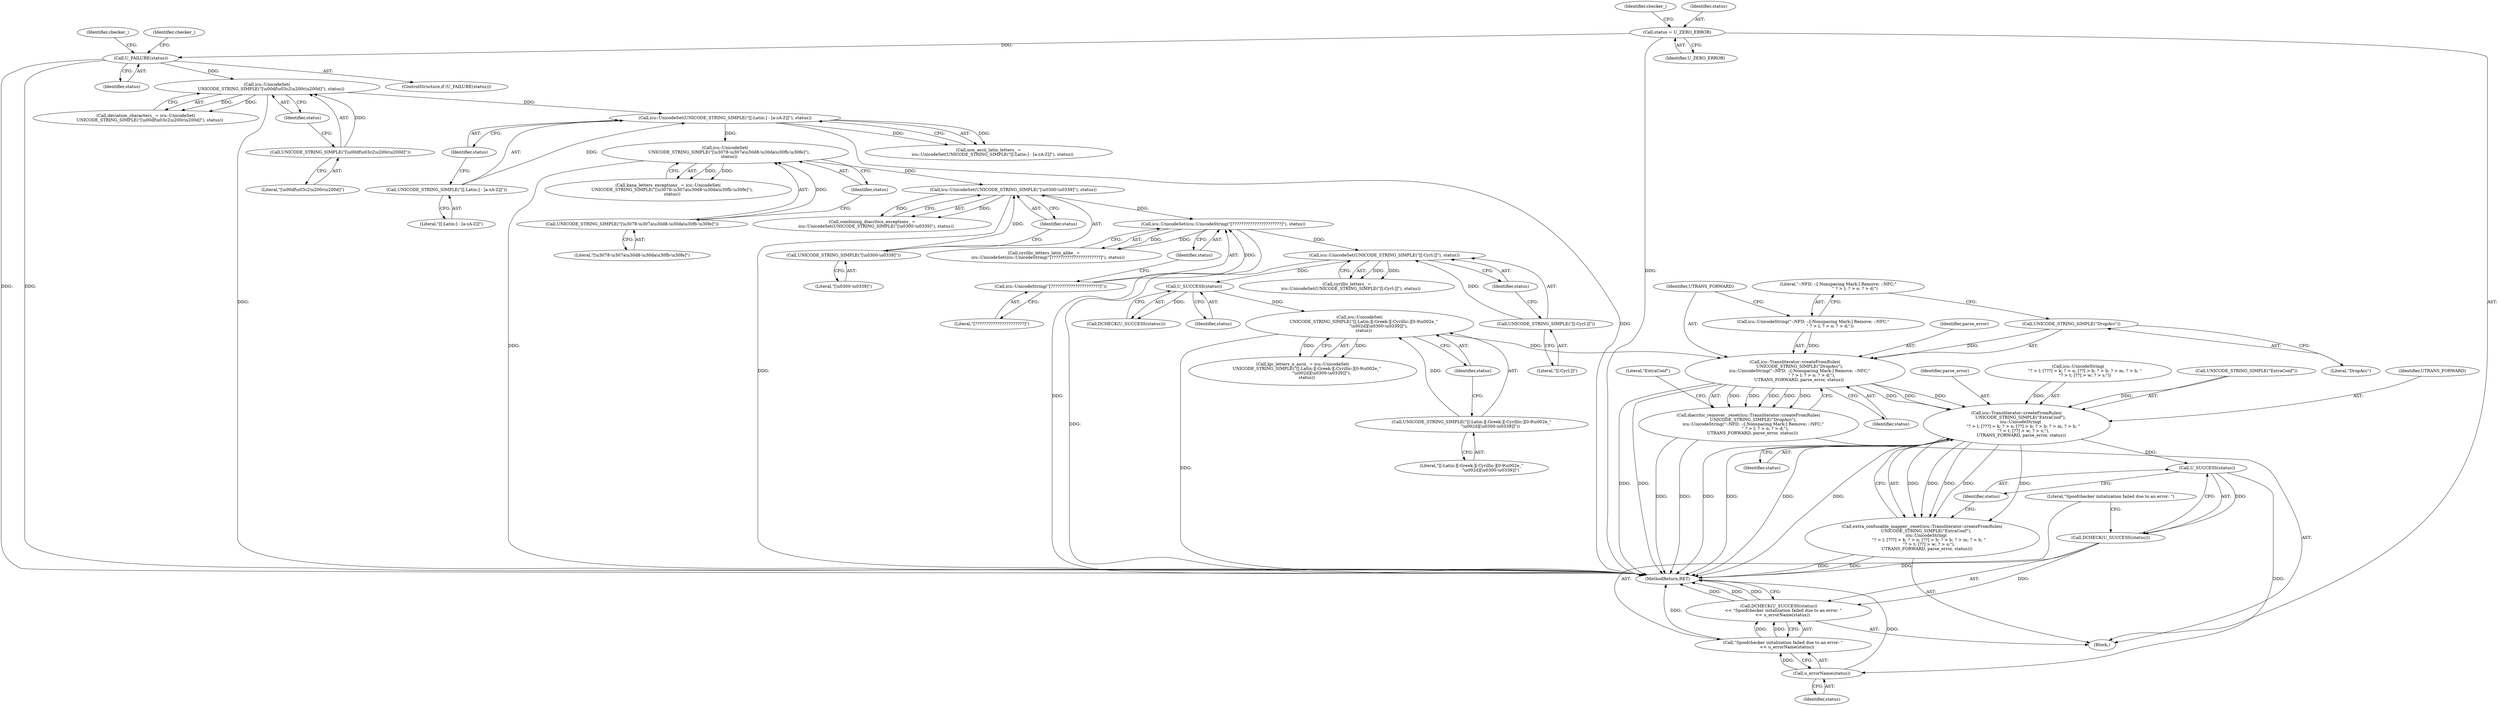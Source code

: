 digraph "0_Chrome_b3f0207c14fccc11aaa9d4975ebe46554ad289cb@API" {
"1000205" [label="(Call,icu::Transliterator::createFromRules(\n       UNICODE_STRING_SIMPLE(\"DropAcc\"),\n       icu::UnicodeString(\"::NFD; ::[:Nonspacing Mark:] Remove; ::NFC;\"\n                         \" ? > l; ? > o; ? > d;\"),\n      UTRANS_FORWARD, parse_error, status))"];
"1000206" [label="(Call,UNICODE_STRING_SIMPLE(\"DropAcc\"))"];
"1000208" [label="(Call,icu::UnicodeString(\"::NFD; ::[:Nonspacing Mark:] Remove; ::NFC;\"\n                         \" ? > l; ? > o; ? > d;\"))"];
"1000198" [label="(Call,icu::UnicodeSet(\n      UNICODE_STRING_SIMPLE(\"[[:Latin:][:Greek:][:Cyrillic:][0-9\\u002e_\"\n                            \"\\u002d][\\u0300-\\u0339]]\"),\n      status))"];
"1000199" [label="(Call,UNICODE_STRING_SIMPLE(\"[[:Latin:][:Greek:][:Cyrillic:][0-9\\u002e_\"\n                            \"\\u002d][\\u0300-\\u0339]]\"))"];
"1000194" [label="(Call,U_SUCCESS(status))"];
"1000188" [label="(Call,icu::UnicodeSet(UNICODE_STRING_SIMPLE(\"[[:Cyrl:]]\"), status))"];
"1000189" [label="(Call,UNICODE_STRING_SIMPLE(\"[[:Cyrl:]]\"))"];
"1000181" [label="(Call,icu::UnicodeSet(icu::UnicodeString(\"[??????????????????????]\"), status))"];
"1000182" [label="(Call,icu::UnicodeString(\"[??????????????????????]\"))"];
"1000174" [label="(Call,icu::UnicodeSet(UNICODE_STRING_SIMPLE(\"[\\u0300-\\u0339]\"), status))"];
"1000175" [label="(Call,UNICODE_STRING_SIMPLE(\"[\\u0300-\\u0339]\"))"];
"1000167" [label="(Call,icu::UnicodeSet(\n      UNICODE_STRING_SIMPLE(\"[\\u3078-\\u307a\\u30d8-\\u30da\\u30fb-\\u30fe]\"),\n      status))"];
"1000168" [label="(Call,UNICODE_STRING_SIMPLE(\"[\\u3078-\\u307a\\u30d8-\\u30da\\u30fb-\\u30fe]\"))"];
"1000160" [label="(Call,icu::UnicodeSet(UNICODE_STRING_SIMPLE(\"[[:Latin:] - [a-zA-Z]]\"), status))"];
"1000161" [label="(Call,UNICODE_STRING_SIMPLE(\"[[:Latin:] - [a-zA-Z]]\"))"];
"1000153" [label="(Call,icu::UnicodeSet(\n      UNICODE_STRING_SIMPLE(\"[\\u00df\\u03c2\\u200c\\u200d]\"), status))"];
"1000154" [label="(Call,UNICODE_STRING_SIMPLE(\"[\\u00df\\u03c2\\u200c\\u200d]\"))"];
"1000124" [label="(Call,U_FAILURE(status))"];
"1000115" [label="(Call,status = U_ZERO_ERROR)"];
"1000204" [label="(Call,diacritic_remover_.reset(icu::Transliterator::createFromRules(\n       UNICODE_STRING_SIMPLE(\"DropAcc\"),\n       icu::UnicodeString(\"::NFD; ::[:Nonspacing Mark:] Remove; ::NFC;\"\n                         \" ? > l; ? > o; ? > d;\"),\n      UTRANS_FORWARD, parse_error, status)))"];
"1000214" [label="(Call,icu::Transliterator::createFromRules(\n      UNICODE_STRING_SIMPLE(\"ExtraConf\"),\n      icu::UnicodeString(\n          \"? > l; [???] > k; ? > n; [??] > b; ? > b; ? > m; ? > h; \"\n          \"? > t; [??] > w; ? > s;\"),\n       UTRANS_FORWARD, parse_error, status))"];
"1000213" [label="(Call,extra_confusable_mapper_.reset(icu::Transliterator::createFromRules(\n      UNICODE_STRING_SIMPLE(\"ExtraConf\"),\n      icu::UnicodeString(\n          \"? > l; [???] > k; ? > n; [??] > b; ? > b; ? > m; ? > h; \"\n          \"? > t; [??] > w; ? > s;\"),\n       UTRANS_FORWARD, parse_error, status)))"];
"1000224" [label="(Call,U_SUCCESS(status))"];
"1000223" [label="(Call,DCHECK(U_SUCCESS(status)))"];
"1000222" [label="(Call,DCHECK(U_SUCCESS(status))\n       << \"Spoofchecker initalization failed due to an error: \"\n      << u_errorName(status))"];
"1000228" [label="(Call,u_errorName(status))"];
"1000226" [label="(Call,\"Spoofchecker initalization failed due to an error: \"\n      << u_errorName(status))"];
"1000175" [label="(Call,UNICODE_STRING_SIMPLE(\"[\\u0300-\\u0339]\"))"];
"1000226" [label="(Call,\"Spoofchecker initalization failed due to an error: \"\n      << u_errorName(status))"];
"1000154" [label="(Call,UNICODE_STRING_SIMPLE(\"[\\u00df\\u03c2\\u200c\\u200d]\"))"];
"1000195" [label="(Identifier,status)"];
"1000228" [label="(Call,u_errorName(status))"];
"1000162" [label="(Literal,\"[[:Latin:] - [a-zA-Z]]\")"];
"1000117" [label="(Identifier,U_ZERO_ERROR)"];
"1000119" [label="(Identifier,checker_)"];
"1000200" [label="(Literal,\"[[:Latin:][:Greek:][:Cyrillic:][0-9\\u002e_\"\n                            \"\\u002d][\\u0300-\\u0339]]\")"];
"1000183" [label="(Literal,\"[??????????????????????]\")"];
"1000153" [label="(Call,icu::UnicodeSet(\n      UNICODE_STRING_SIMPLE(\"[\\u00df\\u03c2\\u200c\\u200d]\"), status))"];
"1000168" [label="(Call,UNICODE_STRING_SIMPLE(\"[\\u3078-\\u307a\\u30d8-\\u30da\\u30fb-\\u30fe]\"))"];
"1000156" [label="(Identifier,status)"];
"1000115" [label="(Call,status = U_ZERO_ERROR)"];
"1000123" [label="(ControlStructure,if (U_FAILURE(status)))"];
"1000163" [label="(Identifier,status)"];
"1000227" [label="(Literal,\"Spoofchecker initalization failed due to an error: \")"];
"1000155" [label="(Literal,\"[\\u00df\\u03c2\\u200c\\u200d]\")"];
"1000186" [label="(Call,cyrillic_letters_ =\n      icu::UnicodeSet(UNICODE_STRING_SIMPLE(\"[[:Cyrl:]]\"), status))"];
"1000170" [label="(Identifier,status)"];
"1000161" [label="(Call,UNICODE_STRING_SIMPLE(\"[[:Latin:] - [a-zA-Z]]\"))"];
"1000176" [label="(Literal,\"[\\u0300-\\u0339]\")"];
"1000177" [label="(Identifier,status)"];
"1000172" [label="(Call,combining_diacritics_exceptions_ =\n      icu::UnicodeSet(UNICODE_STRING_SIMPLE(\"[\\u0300-\\u0339]\"), status))"];
"1000223" [label="(Call,DCHECK(U_SUCCESS(status)))"];
"1000151" [label="(Call,deviation_characters_ = icu::UnicodeSet(\n      UNICODE_STRING_SIMPLE(\"[\\u00df\\u03c2\\u200c\\u200d]\"), status))"];
"1000113" [label="(Block,)"];
"1000206" [label="(Call,UNICODE_STRING_SIMPLE(\"DropAcc\"))"];
"1000216" [label="(Literal,\"ExtraConf\")"];
"1000219" [label="(Identifier,UTRANS_FORWARD)"];
"1000124" [label="(Call,U_FAILURE(status))"];
"1000160" [label="(Call,icu::UnicodeSet(UNICODE_STRING_SIMPLE(\"[[:Latin:] - [a-zA-Z]]\"), status))"];
"1000174" [label="(Call,icu::UnicodeSet(UNICODE_STRING_SIMPLE(\"[\\u0300-\\u0339]\"), status))"];
"1000169" [label="(Literal,\"[\\u3078-\\u307a\\u30d8-\\u30da\\u30fb-\\u30fe]\")"];
"1000209" [label="(Literal,\"::NFD; ::[:Nonspacing Mark:] Remove; ::NFC;\"\n                         \" ? > l; ? > o; ? > d;\")"];
"1000190" [label="(Literal,\"[[:Cyrl:]]\")"];
"1000165" [label="(Call,kana_letters_exceptions_ = icu::UnicodeSet(\n      UNICODE_STRING_SIMPLE(\"[\\u3078-\\u307a\\u30d8-\\u30da\\u30fb-\\u30fe]\"),\n      status))"];
"1000222" [label="(Call,DCHECK(U_SUCCESS(status))\n       << \"Spoofchecker initalization failed due to an error: \"\n      << u_errorName(status))"];
"1000198" [label="(Call,icu::UnicodeSet(\n      UNICODE_STRING_SIMPLE(\"[[:Latin:][:Greek:][:Cyrillic:][0-9\\u002e_\"\n                            \"\\u002d][\\u0300-\\u0339]]\"),\n      status))"];
"1000229" [label="(Identifier,status)"];
"1000230" [label="(MethodReturn,RET)"];
"1000221" [label="(Identifier,status)"];
"1000211" [label="(Identifier,parse_error)"];
"1000184" [label="(Identifier,status)"];
"1000220" [label="(Identifier,parse_error)"];
"1000193" [label="(Call,DCHECK(U_SUCCESS(status)))"];
"1000189" [label="(Call,UNICODE_STRING_SIMPLE(\"[[:Cyrl:]]\"))"];
"1000128" [label="(Identifier,checker_)"];
"1000207" [label="(Literal,\"DropAcc\")"];
"1000196" [label="(Call,lgc_letters_n_ascii_ = icu::UnicodeSet(\n      UNICODE_STRING_SIMPLE(\"[[:Latin:][:Greek:][:Cyrillic:][0-9\\u002e_\"\n                            \"\\u002d][\\u0300-\\u0339]]\"),\n      status))"];
"1000199" [label="(Call,UNICODE_STRING_SIMPLE(\"[[:Latin:][:Greek:][:Cyrillic:][0-9\\u002e_\"\n                            \"\\u002d][\\u0300-\\u0339]]\"))"];
"1000225" [label="(Identifier,status)"];
"1000201" [label="(Identifier,status)"];
"1000125" [label="(Identifier,status)"];
"1000158" [label="(Call,non_ascii_latin_letters_ =\n      icu::UnicodeSet(UNICODE_STRING_SIMPLE(\"[[:Latin:] - [a-zA-Z]]\"), status))"];
"1000132" [label="(Identifier,checker_)"];
"1000116" [label="(Identifier,status)"];
"1000212" [label="(Identifier,status)"];
"1000214" [label="(Call,icu::Transliterator::createFromRules(\n      UNICODE_STRING_SIMPLE(\"ExtraConf\"),\n      icu::UnicodeString(\n          \"? > l; [???] > k; ? > n; [??] > b; ? > b; ? > m; ? > h; \"\n          \"? > t; [??] > w; ? > s;\"),\n       UTRANS_FORWARD, parse_error, status))"];
"1000167" [label="(Call,icu::UnicodeSet(\n      UNICODE_STRING_SIMPLE(\"[\\u3078-\\u307a\\u30d8-\\u30da\\u30fb-\\u30fe]\"),\n      status))"];
"1000204" [label="(Call,diacritic_remover_.reset(icu::Transliterator::createFromRules(\n       UNICODE_STRING_SIMPLE(\"DropAcc\"),\n       icu::UnicodeString(\"::NFD; ::[:Nonspacing Mark:] Remove; ::NFC;\"\n                         \" ? > l; ? > o; ? > d;\"),\n      UTRANS_FORWARD, parse_error, status)))"];
"1000217" [label="(Call,icu::UnicodeString(\n          \"? > l; [???] > k; ? > n; [??] > b; ? > b; ? > m; ? > h; \"\n          \"? > t; [??] > w; ? > s;\"))"];
"1000191" [label="(Identifier,status)"];
"1000224" [label="(Call,U_SUCCESS(status))"];
"1000188" [label="(Call,icu::UnicodeSet(UNICODE_STRING_SIMPLE(\"[[:Cyrl:]]\"), status))"];
"1000181" [label="(Call,icu::UnicodeSet(icu::UnicodeString(\"[??????????????????????]\"), status))"];
"1000208" [label="(Call,icu::UnicodeString(\"::NFD; ::[:Nonspacing Mark:] Remove; ::NFC;\"\n                         \" ? > l; ? > o; ? > d;\"))"];
"1000182" [label="(Call,icu::UnicodeString(\"[??????????????????????]\"))"];
"1000194" [label="(Call,U_SUCCESS(status))"];
"1000179" [label="(Call,cyrillic_letters_latin_alike_ =\n      icu::UnicodeSet(icu::UnicodeString(\"[??????????????????????]\"), status))"];
"1000205" [label="(Call,icu::Transliterator::createFromRules(\n       UNICODE_STRING_SIMPLE(\"DropAcc\"),\n       icu::UnicodeString(\"::NFD; ::[:Nonspacing Mark:] Remove; ::NFC;\"\n                         \" ? > l; ? > o; ? > d;\"),\n      UTRANS_FORWARD, parse_error, status))"];
"1000213" [label="(Call,extra_confusable_mapper_.reset(icu::Transliterator::createFromRules(\n      UNICODE_STRING_SIMPLE(\"ExtraConf\"),\n      icu::UnicodeString(\n          \"? > l; [???] > k; ? > n; [??] > b; ? > b; ? > m; ? > h; \"\n          \"? > t; [??] > w; ? > s;\"),\n       UTRANS_FORWARD, parse_error, status)))"];
"1000210" [label="(Identifier,UTRANS_FORWARD)"];
"1000215" [label="(Call,UNICODE_STRING_SIMPLE(\"ExtraConf\"))"];
"1000205" -> "1000204"  [label="AST: "];
"1000205" -> "1000212"  [label="CFG: "];
"1000206" -> "1000205"  [label="AST: "];
"1000208" -> "1000205"  [label="AST: "];
"1000210" -> "1000205"  [label="AST: "];
"1000211" -> "1000205"  [label="AST: "];
"1000212" -> "1000205"  [label="AST: "];
"1000204" -> "1000205"  [label="CFG: "];
"1000205" -> "1000230"  [label="DDG: "];
"1000205" -> "1000230"  [label="DDG: "];
"1000205" -> "1000204"  [label="DDG: "];
"1000205" -> "1000204"  [label="DDG: "];
"1000205" -> "1000204"  [label="DDG: "];
"1000205" -> "1000204"  [label="DDG: "];
"1000205" -> "1000204"  [label="DDG: "];
"1000206" -> "1000205"  [label="DDG: "];
"1000208" -> "1000205"  [label="DDG: "];
"1000198" -> "1000205"  [label="DDG: "];
"1000205" -> "1000214"  [label="DDG: "];
"1000205" -> "1000214"  [label="DDG: "];
"1000205" -> "1000214"  [label="DDG: "];
"1000206" -> "1000207"  [label="CFG: "];
"1000207" -> "1000206"  [label="AST: "];
"1000209" -> "1000206"  [label="CFG: "];
"1000208" -> "1000209"  [label="CFG: "];
"1000209" -> "1000208"  [label="AST: "];
"1000210" -> "1000208"  [label="CFG: "];
"1000198" -> "1000196"  [label="AST: "];
"1000198" -> "1000201"  [label="CFG: "];
"1000199" -> "1000198"  [label="AST: "];
"1000201" -> "1000198"  [label="AST: "];
"1000196" -> "1000198"  [label="CFG: "];
"1000198" -> "1000230"  [label="DDG: "];
"1000198" -> "1000196"  [label="DDG: "];
"1000198" -> "1000196"  [label="DDG: "];
"1000199" -> "1000198"  [label="DDG: "];
"1000194" -> "1000198"  [label="DDG: "];
"1000199" -> "1000200"  [label="CFG: "];
"1000200" -> "1000199"  [label="AST: "];
"1000201" -> "1000199"  [label="CFG: "];
"1000194" -> "1000193"  [label="AST: "];
"1000194" -> "1000195"  [label="CFG: "];
"1000195" -> "1000194"  [label="AST: "];
"1000193" -> "1000194"  [label="CFG: "];
"1000194" -> "1000193"  [label="DDG: "];
"1000188" -> "1000194"  [label="DDG: "];
"1000188" -> "1000186"  [label="AST: "];
"1000188" -> "1000191"  [label="CFG: "];
"1000189" -> "1000188"  [label="AST: "];
"1000191" -> "1000188"  [label="AST: "];
"1000186" -> "1000188"  [label="CFG: "];
"1000188" -> "1000230"  [label="DDG: "];
"1000188" -> "1000186"  [label="DDG: "];
"1000188" -> "1000186"  [label="DDG: "];
"1000189" -> "1000188"  [label="DDG: "];
"1000181" -> "1000188"  [label="DDG: "];
"1000189" -> "1000190"  [label="CFG: "];
"1000190" -> "1000189"  [label="AST: "];
"1000191" -> "1000189"  [label="CFG: "];
"1000181" -> "1000179"  [label="AST: "];
"1000181" -> "1000184"  [label="CFG: "];
"1000182" -> "1000181"  [label="AST: "];
"1000184" -> "1000181"  [label="AST: "];
"1000179" -> "1000181"  [label="CFG: "];
"1000181" -> "1000230"  [label="DDG: "];
"1000181" -> "1000179"  [label="DDG: "];
"1000181" -> "1000179"  [label="DDG: "];
"1000182" -> "1000181"  [label="DDG: "];
"1000174" -> "1000181"  [label="DDG: "];
"1000182" -> "1000183"  [label="CFG: "];
"1000183" -> "1000182"  [label="AST: "];
"1000184" -> "1000182"  [label="CFG: "];
"1000174" -> "1000172"  [label="AST: "];
"1000174" -> "1000177"  [label="CFG: "];
"1000175" -> "1000174"  [label="AST: "];
"1000177" -> "1000174"  [label="AST: "];
"1000172" -> "1000174"  [label="CFG: "];
"1000174" -> "1000230"  [label="DDG: "];
"1000174" -> "1000172"  [label="DDG: "];
"1000174" -> "1000172"  [label="DDG: "];
"1000175" -> "1000174"  [label="DDG: "];
"1000167" -> "1000174"  [label="DDG: "];
"1000175" -> "1000176"  [label="CFG: "];
"1000176" -> "1000175"  [label="AST: "];
"1000177" -> "1000175"  [label="CFG: "];
"1000167" -> "1000165"  [label="AST: "];
"1000167" -> "1000170"  [label="CFG: "];
"1000168" -> "1000167"  [label="AST: "];
"1000170" -> "1000167"  [label="AST: "];
"1000165" -> "1000167"  [label="CFG: "];
"1000167" -> "1000230"  [label="DDG: "];
"1000167" -> "1000165"  [label="DDG: "];
"1000167" -> "1000165"  [label="DDG: "];
"1000168" -> "1000167"  [label="DDG: "];
"1000160" -> "1000167"  [label="DDG: "];
"1000168" -> "1000169"  [label="CFG: "];
"1000169" -> "1000168"  [label="AST: "];
"1000170" -> "1000168"  [label="CFG: "];
"1000160" -> "1000158"  [label="AST: "];
"1000160" -> "1000163"  [label="CFG: "];
"1000161" -> "1000160"  [label="AST: "];
"1000163" -> "1000160"  [label="AST: "];
"1000158" -> "1000160"  [label="CFG: "];
"1000160" -> "1000230"  [label="DDG: "];
"1000160" -> "1000158"  [label="DDG: "];
"1000160" -> "1000158"  [label="DDG: "];
"1000161" -> "1000160"  [label="DDG: "];
"1000153" -> "1000160"  [label="DDG: "];
"1000161" -> "1000162"  [label="CFG: "];
"1000162" -> "1000161"  [label="AST: "];
"1000163" -> "1000161"  [label="CFG: "];
"1000153" -> "1000151"  [label="AST: "];
"1000153" -> "1000156"  [label="CFG: "];
"1000154" -> "1000153"  [label="AST: "];
"1000156" -> "1000153"  [label="AST: "];
"1000151" -> "1000153"  [label="CFG: "];
"1000153" -> "1000230"  [label="DDG: "];
"1000153" -> "1000151"  [label="DDG: "];
"1000153" -> "1000151"  [label="DDG: "];
"1000154" -> "1000153"  [label="DDG: "];
"1000124" -> "1000153"  [label="DDG: "];
"1000154" -> "1000155"  [label="CFG: "];
"1000155" -> "1000154"  [label="AST: "];
"1000156" -> "1000154"  [label="CFG: "];
"1000124" -> "1000123"  [label="AST: "];
"1000124" -> "1000125"  [label="CFG: "];
"1000125" -> "1000124"  [label="AST: "];
"1000128" -> "1000124"  [label="CFG: "];
"1000132" -> "1000124"  [label="CFG: "];
"1000124" -> "1000230"  [label="DDG: "];
"1000124" -> "1000230"  [label="DDG: "];
"1000115" -> "1000124"  [label="DDG: "];
"1000115" -> "1000113"  [label="AST: "];
"1000115" -> "1000117"  [label="CFG: "];
"1000116" -> "1000115"  [label="AST: "];
"1000117" -> "1000115"  [label="AST: "];
"1000119" -> "1000115"  [label="CFG: "];
"1000115" -> "1000230"  [label="DDG: "];
"1000204" -> "1000113"  [label="AST: "];
"1000216" -> "1000204"  [label="CFG: "];
"1000204" -> "1000230"  [label="DDG: "];
"1000204" -> "1000230"  [label="DDG: "];
"1000214" -> "1000213"  [label="AST: "];
"1000214" -> "1000221"  [label="CFG: "];
"1000215" -> "1000214"  [label="AST: "];
"1000217" -> "1000214"  [label="AST: "];
"1000219" -> "1000214"  [label="AST: "];
"1000220" -> "1000214"  [label="AST: "];
"1000221" -> "1000214"  [label="AST: "];
"1000213" -> "1000214"  [label="CFG: "];
"1000214" -> "1000230"  [label="DDG: "];
"1000214" -> "1000230"  [label="DDG: "];
"1000214" -> "1000230"  [label="DDG: "];
"1000214" -> "1000230"  [label="DDG: "];
"1000214" -> "1000213"  [label="DDG: "];
"1000214" -> "1000213"  [label="DDG: "];
"1000214" -> "1000213"  [label="DDG: "];
"1000214" -> "1000213"  [label="DDG: "];
"1000214" -> "1000213"  [label="DDG: "];
"1000215" -> "1000214"  [label="DDG: "];
"1000217" -> "1000214"  [label="DDG: "];
"1000214" -> "1000224"  [label="DDG: "];
"1000213" -> "1000113"  [label="AST: "];
"1000225" -> "1000213"  [label="CFG: "];
"1000213" -> "1000230"  [label="DDG: "];
"1000213" -> "1000230"  [label="DDG: "];
"1000224" -> "1000223"  [label="AST: "];
"1000224" -> "1000225"  [label="CFG: "];
"1000225" -> "1000224"  [label="AST: "];
"1000223" -> "1000224"  [label="CFG: "];
"1000224" -> "1000223"  [label="DDG: "];
"1000224" -> "1000228"  [label="DDG: "];
"1000223" -> "1000222"  [label="AST: "];
"1000227" -> "1000223"  [label="CFG: "];
"1000223" -> "1000230"  [label="DDG: "];
"1000223" -> "1000222"  [label="DDG: "];
"1000222" -> "1000113"  [label="AST: "];
"1000222" -> "1000226"  [label="CFG: "];
"1000226" -> "1000222"  [label="AST: "];
"1000230" -> "1000222"  [label="CFG: "];
"1000222" -> "1000230"  [label="DDG: "];
"1000222" -> "1000230"  [label="DDG: "];
"1000222" -> "1000230"  [label="DDG: "];
"1000226" -> "1000222"  [label="DDG: "];
"1000226" -> "1000222"  [label="DDG: "];
"1000228" -> "1000226"  [label="AST: "];
"1000228" -> "1000229"  [label="CFG: "];
"1000229" -> "1000228"  [label="AST: "];
"1000226" -> "1000228"  [label="CFG: "];
"1000228" -> "1000230"  [label="DDG: "];
"1000228" -> "1000226"  [label="DDG: "];
"1000227" -> "1000226"  [label="AST: "];
"1000226" -> "1000230"  [label="DDG: "];
}
